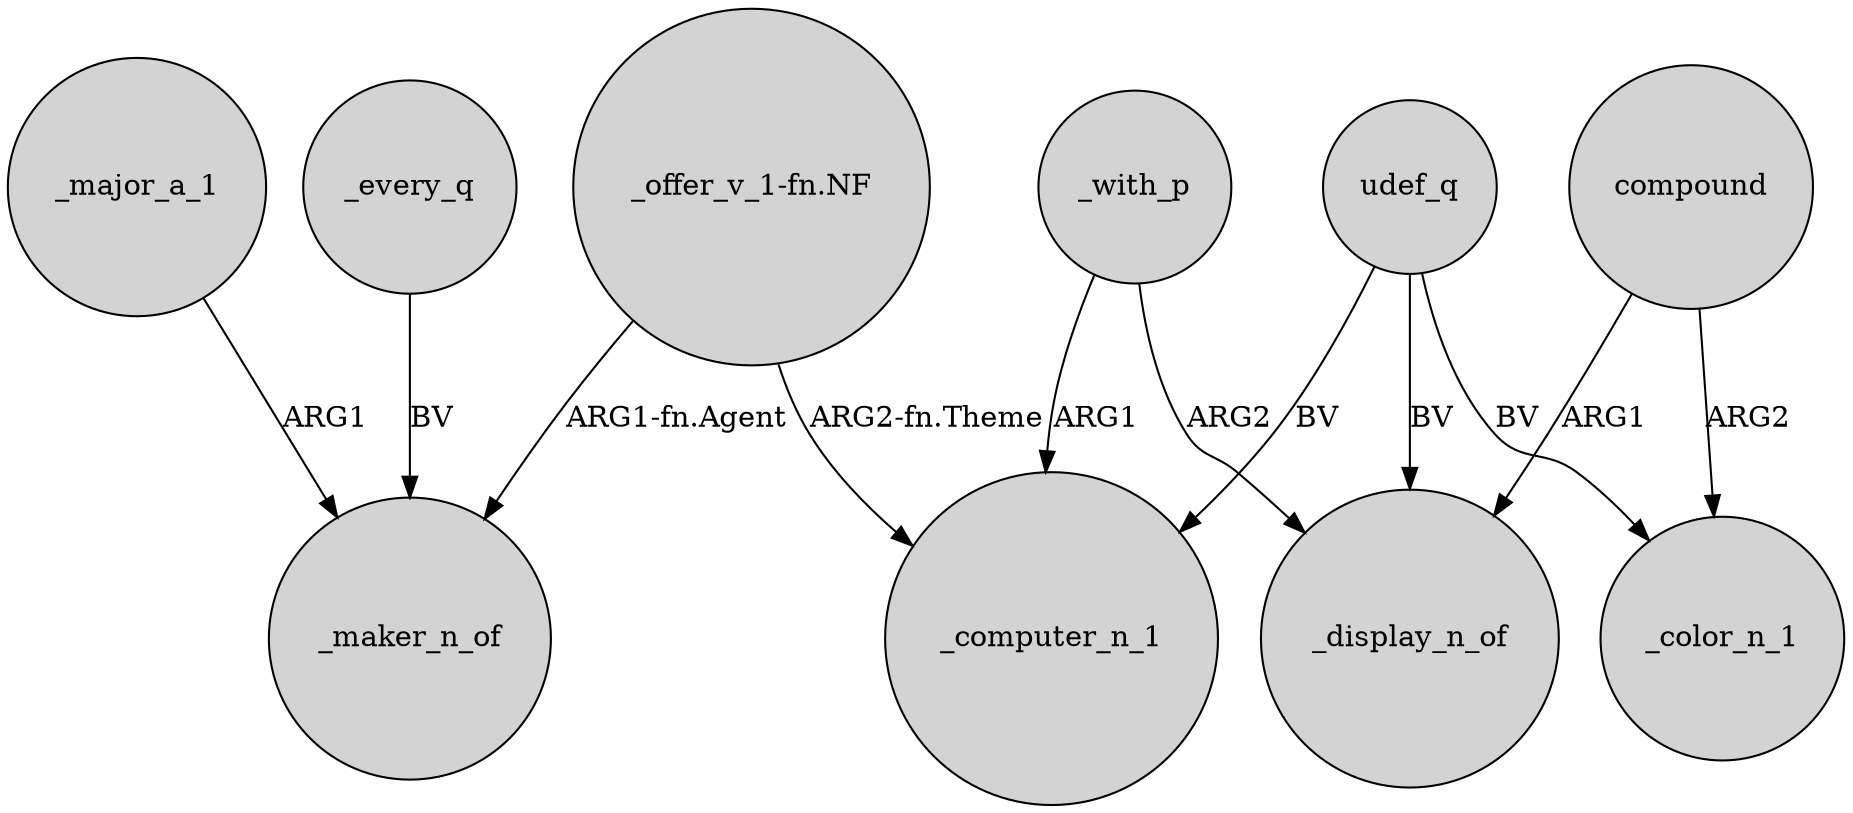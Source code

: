 digraph {
	node [shape=circle style=filled]
	"_offer_v_1-fn.NF" -> _maker_n_of [label="ARG1-fn.Agent"]
	compound -> _display_n_of [label=ARG1]
	udef_q -> _color_n_1 [label=BV]
	_major_a_1 -> _maker_n_of [label=ARG1]
	compound -> _color_n_1 [label=ARG2]
	"_offer_v_1-fn.NF" -> _computer_n_1 [label="ARG2-fn.Theme"]
	udef_q -> _display_n_of [label=BV]
	_every_q -> _maker_n_of [label=BV]
	udef_q -> _computer_n_1 [label=BV]
	_with_p -> _computer_n_1 [label=ARG1]
	_with_p -> _display_n_of [label=ARG2]
}
